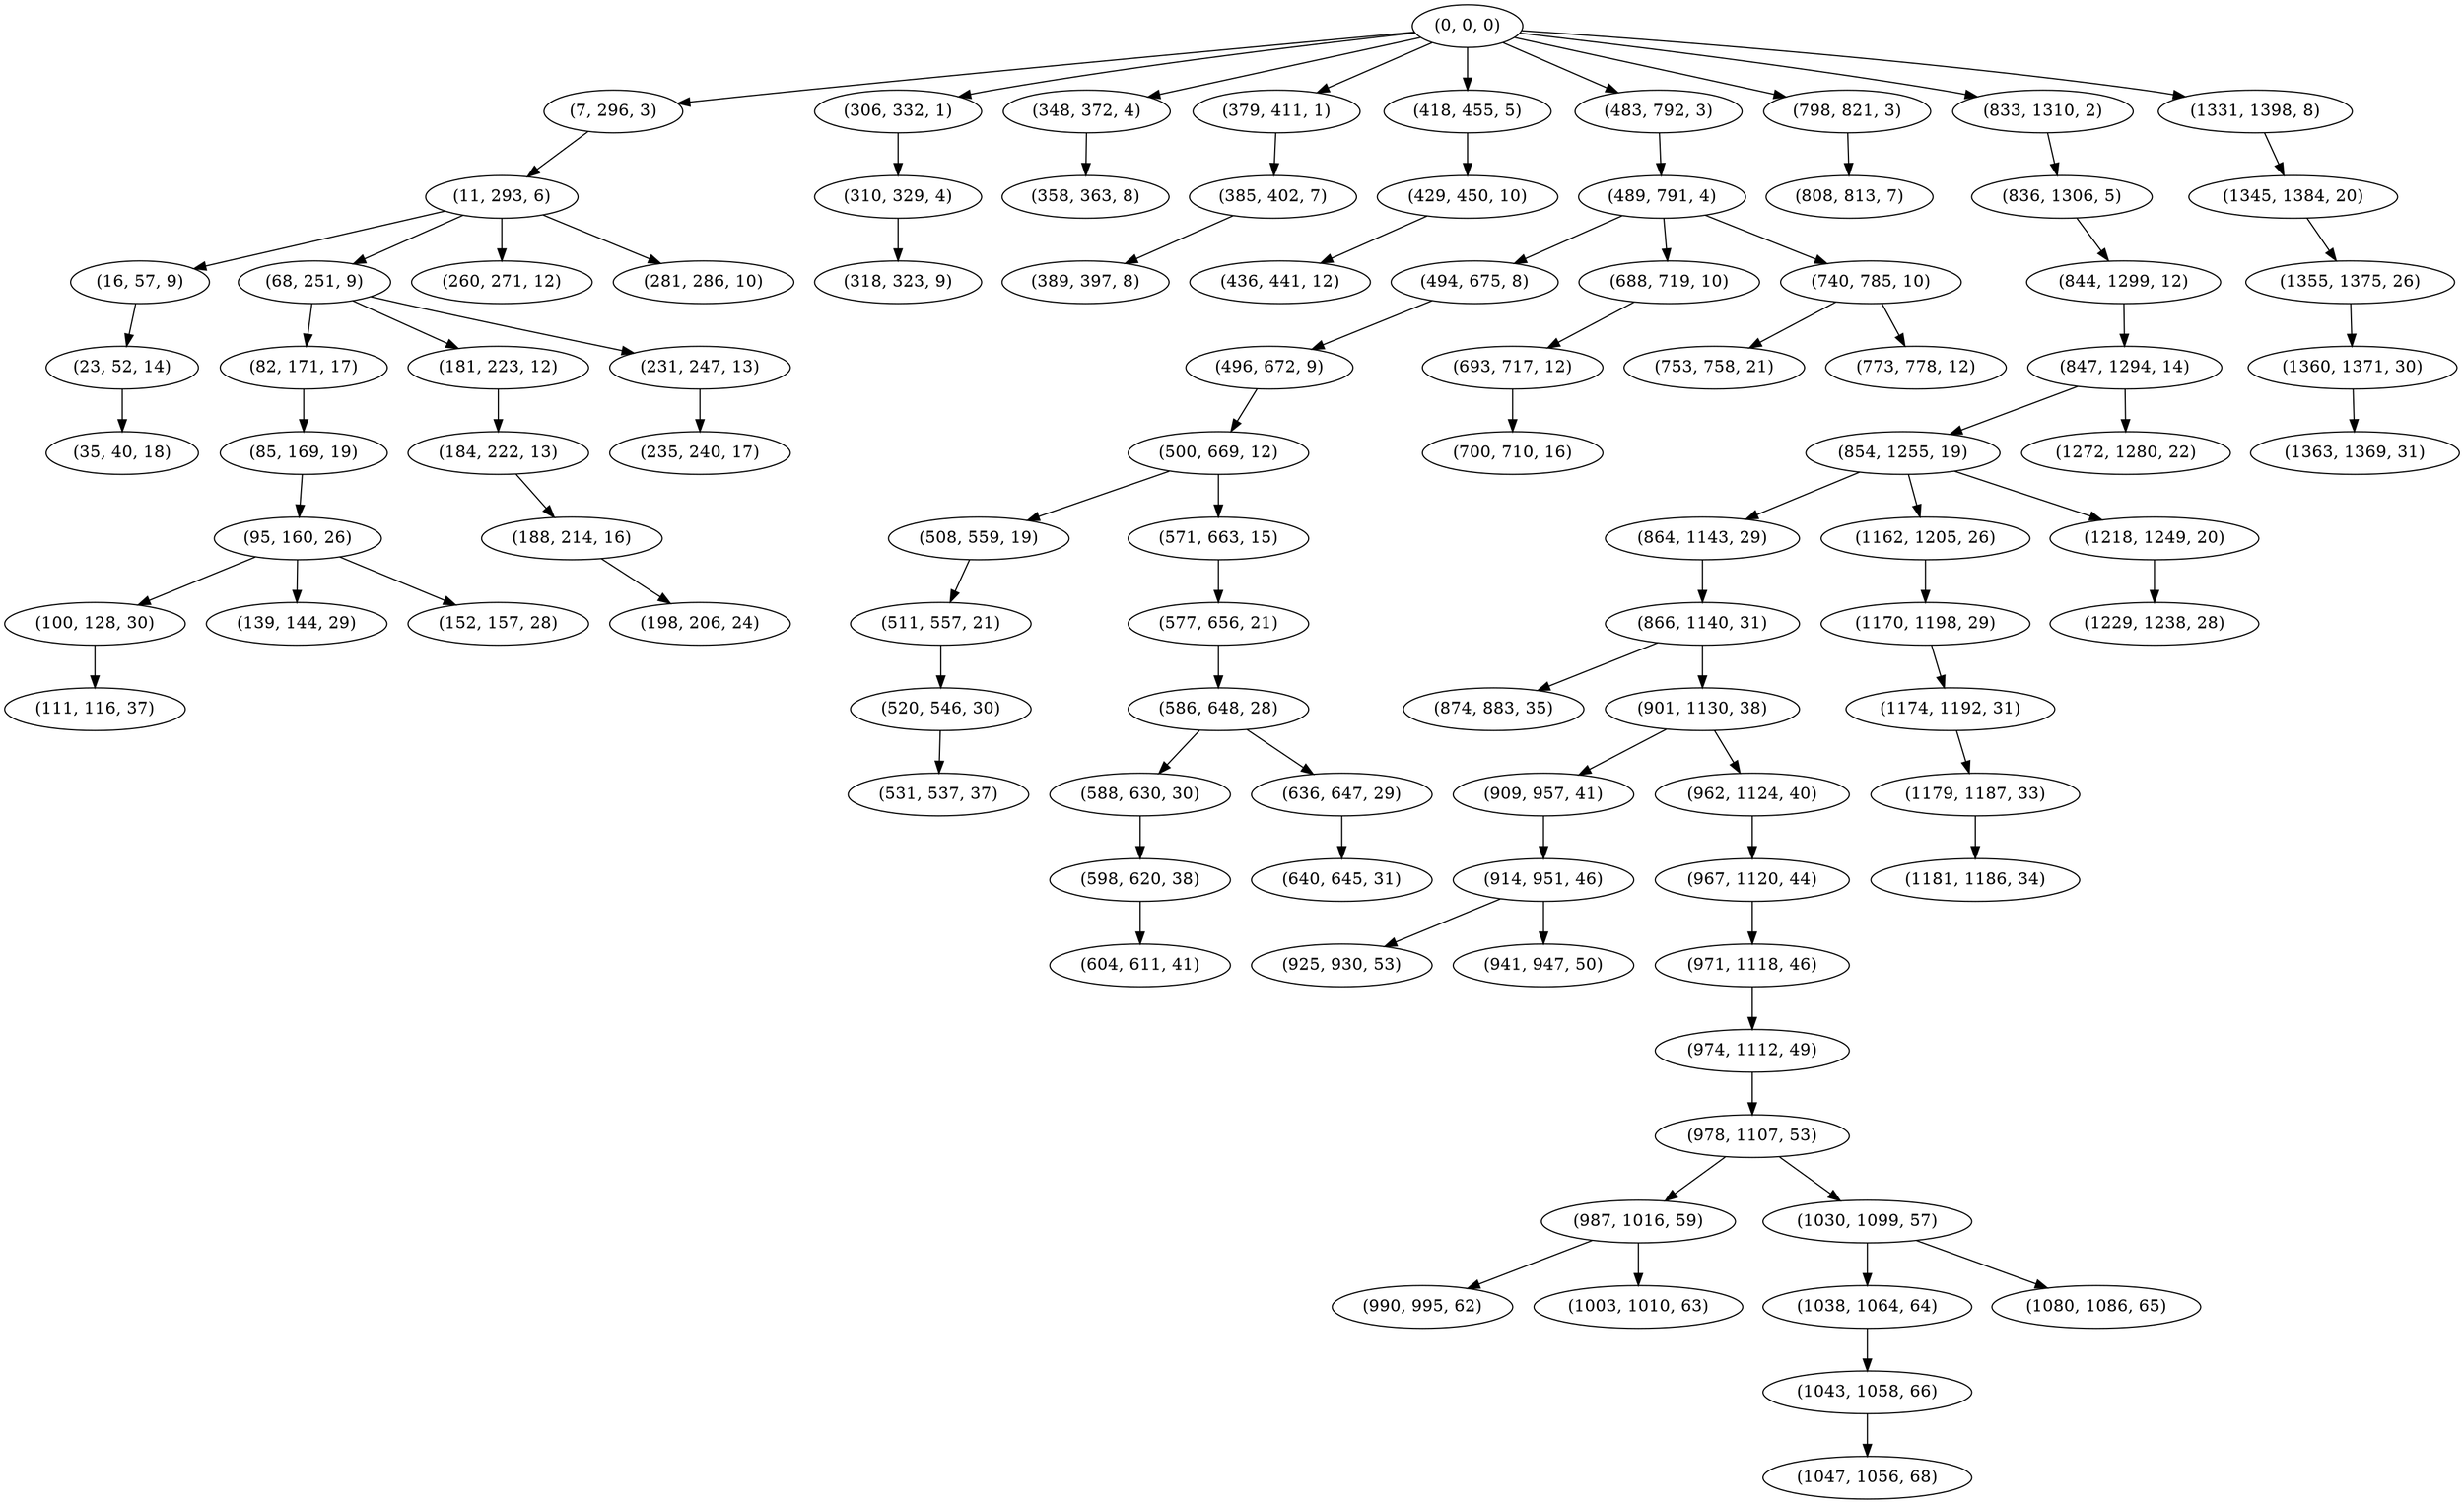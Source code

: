 digraph tree {
    "(0, 0, 0)";
    "(7, 296, 3)";
    "(11, 293, 6)";
    "(16, 57, 9)";
    "(23, 52, 14)";
    "(35, 40, 18)";
    "(68, 251, 9)";
    "(82, 171, 17)";
    "(85, 169, 19)";
    "(95, 160, 26)";
    "(100, 128, 30)";
    "(111, 116, 37)";
    "(139, 144, 29)";
    "(152, 157, 28)";
    "(181, 223, 12)";
    "(184, 222, 13)";
    "(188, 214, 16)";
    "(198, 206, 24)";
    "(231, 247, 13)";
    "(235, 240, 17)";
    "(260, 271, 12)";
    "(281, 286, 10)";
    "(306, 332, 1)";
    "(310, 329, 4)";
    "(318, 323, 9)";
    "(348, 372, 4)";
    "(358, 363, 8)";
    "(379, 411, 1)";
    "(385, 402, 7)";
    "(389, 397, 8)";
    "(418, 455, 5)";
    "(429, 450, 10)";
    "(436, 441, 12)";
    "(483, 792, 3)";
    "(489, 791, 4)";
    "(494, 675, 8)";
    "(496, 672, 9)";
    "(500, 669, 12)";
    "(508, 559, 19)";
    "(511, 557, 21)";
    "(520, 546, 30)";
    "(531, 537, 37)";
    "(571, 663, 15)";
    "(577, 656, 21)";
    "(586, 648, 28)";
    "(588, 630, 30)";
    "(598, 620, 38)";
    "(604, 611, 41)";
    "(636, 647, 29)";
    "(640, 645, 31)";
    "(688, 719, 10)";
    "(693, 717, 12)";
    "(700, 710, 16)";
    "(740, 785, 10)";
    "(753, 758, 21)";
    "(773, 778, 12)";
    "(798, 821, 3)";
    "(808, 813, 7)";
    "(833, 1310, 2)";
    "(836, 1306, 5)";
    "(844, 1299, 12)";
    "(847, 1294, 14)";
    "(854, 1255, 19)";
    "(864, 1143, 29)";
    "(866, 1140, 31)";
    "(874, 883, 35)";
    "(901, 1130, 38)";
    "(909, 957, 41)";
    "(914, 951, 46)";
    "(925, 930, 53)";
    "(941, 947, 50)";
    "(962, 1124, 40)";
    "(967, 1120, 44)";
    "(971, 1118, 46)";
    "(974, 1112, 49)";
    "(978, 1107, 53)";
    "(987, 1016, 59)";
    "(990, 995, 62)";
    "(1003, 1010, 63)";
    "(1030, 1099, 57)";
    "(1038, 1064, 64)";
    "(1043, 1058, 66)";
    "(1047, 1056, 68)";
    "(1080, 1086, 65)";
    "(1162, 1205, 26)";
    "(1170, 1198, 29)";
    "(1174, 1192, 31)";
    "(1179, 1187, 33)";
    "(1181, 1186, 34)";
    "(1218, 1249, 20)";
    "(1229, 1238, 28)";
    "(1272, 1280, 22)";
    "(1331, 1398, 8)";
    "(1345, 1384, 20)";
    "(1355, 1375, 26)";
    "(1360, 1371, 30)";
    "(1363, 1369, 31)";
    "(0, 0, 0)" -> "(7, 296, 3)";
    "(0, 0, 0)" -> "(306, 332, 1)";
    "(0, 0, 0)" -> "(348, 372, 4)";
    "(0, 0, 0)" -> "(379, 411, 1)";
    "(0, 0, 0)" -> "(418, 455, 5)";
    "(0, 0, 0)" -> "(483, 792, 3)";
    "(0, 0, 0)" -> "(798, 821, 3)";
    "(0, 0, 0)" -> "(833, 1310, 2)";
    "(0, 0, 0)" -> "(1331, 1398, 8)";
    "(7, 296, 3)" -> "(11, 293, 6)";
    "(11, 293, 6)" -> "(16, 57, 9)";
    "(11, 293, 6)" -> "(68, 251, 9)";
    "(11, 293, 6)" -> "(260, 271, 12)";
    "(11, 293, 6)" -> "(281, 286, 10)";
    "(16, 57, 9)" -> "(23, 52, 14)";
    "(23, 52, 14)" -> "(35, 40, 18)";
    "(68, 251, 9)" -> "(82, 171, 17)";
    "(68, 251, 9)" -> "(181, 223, 12)";
    "(68, 251, 9)" -> "(231, 247, 13)";
    "(82, 171, 17)" -> "(85, 169, 19)";
    "(85, 169, 19)" -> "(95, 160, 26)";
    "(95, 160, 26)" -> "(100, 128, 30)";
    "(95, 160, 26)" -> "(139, 144, 29)";
    "(95, 160, 26)" -> "(152, 157, 28)";
    "(100, 128, 30)" -> "(111, 116, 37)";
    "(181, 223, 12)" -> "(184, 222, 13)";
    "(184, 222, 13)" -> "(188, 214, 16)";
    "(188, 214, 16)" -> "(198, 206, 24)";
    "(231, 247, 13)" -> "(235, 240, 17)";
    "(306, 332, 1)" -> "(310, 329, 4)";
    "(310, 329, 4)" -> "(318, 323, 9)";
    "(348, 372, 4)" -> "(358, 363, 8)";
    "(379, 411, 1)" -> "(385, 402, 7)";
    "(385, 402, 7)" -> "(389, 397, 8)";
    "(418, 455, 5)" -> "(429, 450, 10)";
    "(429, 450, 10)" -> "(436, 441, 12)";
    "(483, 792, 3)" -> "(489, 791, 4)";
    "(489, 791, 4)" -> "(494, 675, 8)";
    "(489, 791, 4)" -> "(688, 719, 10)";
    "(489, 791, 4)" -> "(740, 785, 10)";
    "(494, 675, 8)" -> "(496, 672, 9)";
    "(496, 672, 9)" -> "(500, 669, 12)";
    "(500, 669, 12)" -> "(508, 559, 19)";
    "(500, 669, 12)" -> "(571, 663, 15)";
    "(508, 559, 19)" -> "(511, 557, 21)";
    "(511, 557, 21)" -> "(520, 546, 30)";
    "(520, 546, 30)" -> "(531, 537, 37)";
    "(571, 663, 15)" -> "(577, 656, 21)";
    "(577, 656, 21)" -> "(586, 648, 28)";
    "(586, 648, 28)" -> "(588, 630, 30)";
    "(586, 648, 28)" -> "(636, 647, 29)";
    "(588, 630, 30)" -> "(598, 620, 38)";
    "(598, 620, 38)" -> "(604, 611, 41)";
    "(636, 647, 29)" -> "(640, 645, 31)";
    "(688, 719, 10)" -> "(693, 717, 12)";
    "(693, 717, 12)" -> "(700, 710, 16)";
    "(740, 785, 10)" -> "(753, 758, 21)";
    "(740, 785, 10)" -> "(773, 778, 12)";
    "(798, 821, 3)" -> "(808, 813, 7)";
    "(833, 1310, 2)" -> "(836, 1306, 5)";
    "(836, 1306, 5)" -> "(844, 1299, 12)";
    "(844, 1299, 12)" -> "(847, 1294, 14)";
    "(847, 1294, 14)" -> "(854, 1255, 19)";
    "(847, 1294, 14)" -> "(1272, 1280, 22)";
    "(854, 1255, 19)" -> "(864, 1143, 29)";
    "(854, 1255, 19)" -> "(1162, 1205, 26)";
    "(854, 1255, 19)" -> "(1218, 1249, 20)";
    "(864, 1143, 29)" -> "(866, 1140, 31)";
    "(866, 1140, 31)" -> "(874, 883, 35)";
    "(866, 1140, 31)" -> "(901, 1130, 38)";
    "(901, 1130, 38)" -> "(909, 957, 41)";
    "(901, 1130, 38)" -> "(962, 1124, 40)";
    "(909, 957, 41)" -> "(914, 951, 46)";
    "(914, 951, 46)" -> "(925, 930, 53)";
    "(914, 951, 46)" -> "(941, 947, 50)";
    "(962, 1124, 40)" -> "(967, 1120, 44)";
    "(967, 1120, 44)" -> "(971, 1118, 46)";
    "(971, 1118, 46)" -> "(974, 1112, 49)";
    "(974, 1112, 49)" -> "(978, 1107, 53)";
    "(978, 1107, 53)" -> "(987, 1016, 59)";
    "(978, 1107, 53)" -> "(1030, 1099, 57)";
    "(987, 1016, 59)" -> "(990, 995, 62)";
    "(987, 1016, 59)" -> "(1003, 1010, 63)";
    "(1030, 1099, 57)" -> "(1038, 1064, 64)";
    "(1030, 1099, 57)" -> "(1080, 1086, 65)";
    "(1038, 1064, 64)" -> "(1043, 1058, 66)";
    "(1043, 1058, 66)" -> "(1047, 1056, 68)";
    "(1162, 1205, 26)" -> "(1170, 1198, 29)";
    "(1170, 1198, 29)" -> "(1174, 1192, 31)";
    "(1174, 1192, 31)" -> "(1179, 1187, 33)";
    "(1179, 1187, 33)" -> "(1181, 1186, 34)";
    "(1218, 1249, 20)" -> "(1229, 1238, 28)";
    "(1331, 1398, 8)" -> "(1345, 1384, 20)";
    "(1345, 1384, 20)" -> "(1355, 1375, 26)";
    "(1355, 1375, 26)" -> "(1360, 1371, 30)";
    "(1360, 1371, 30)" -> "(1363, 1369, 31)";
}
